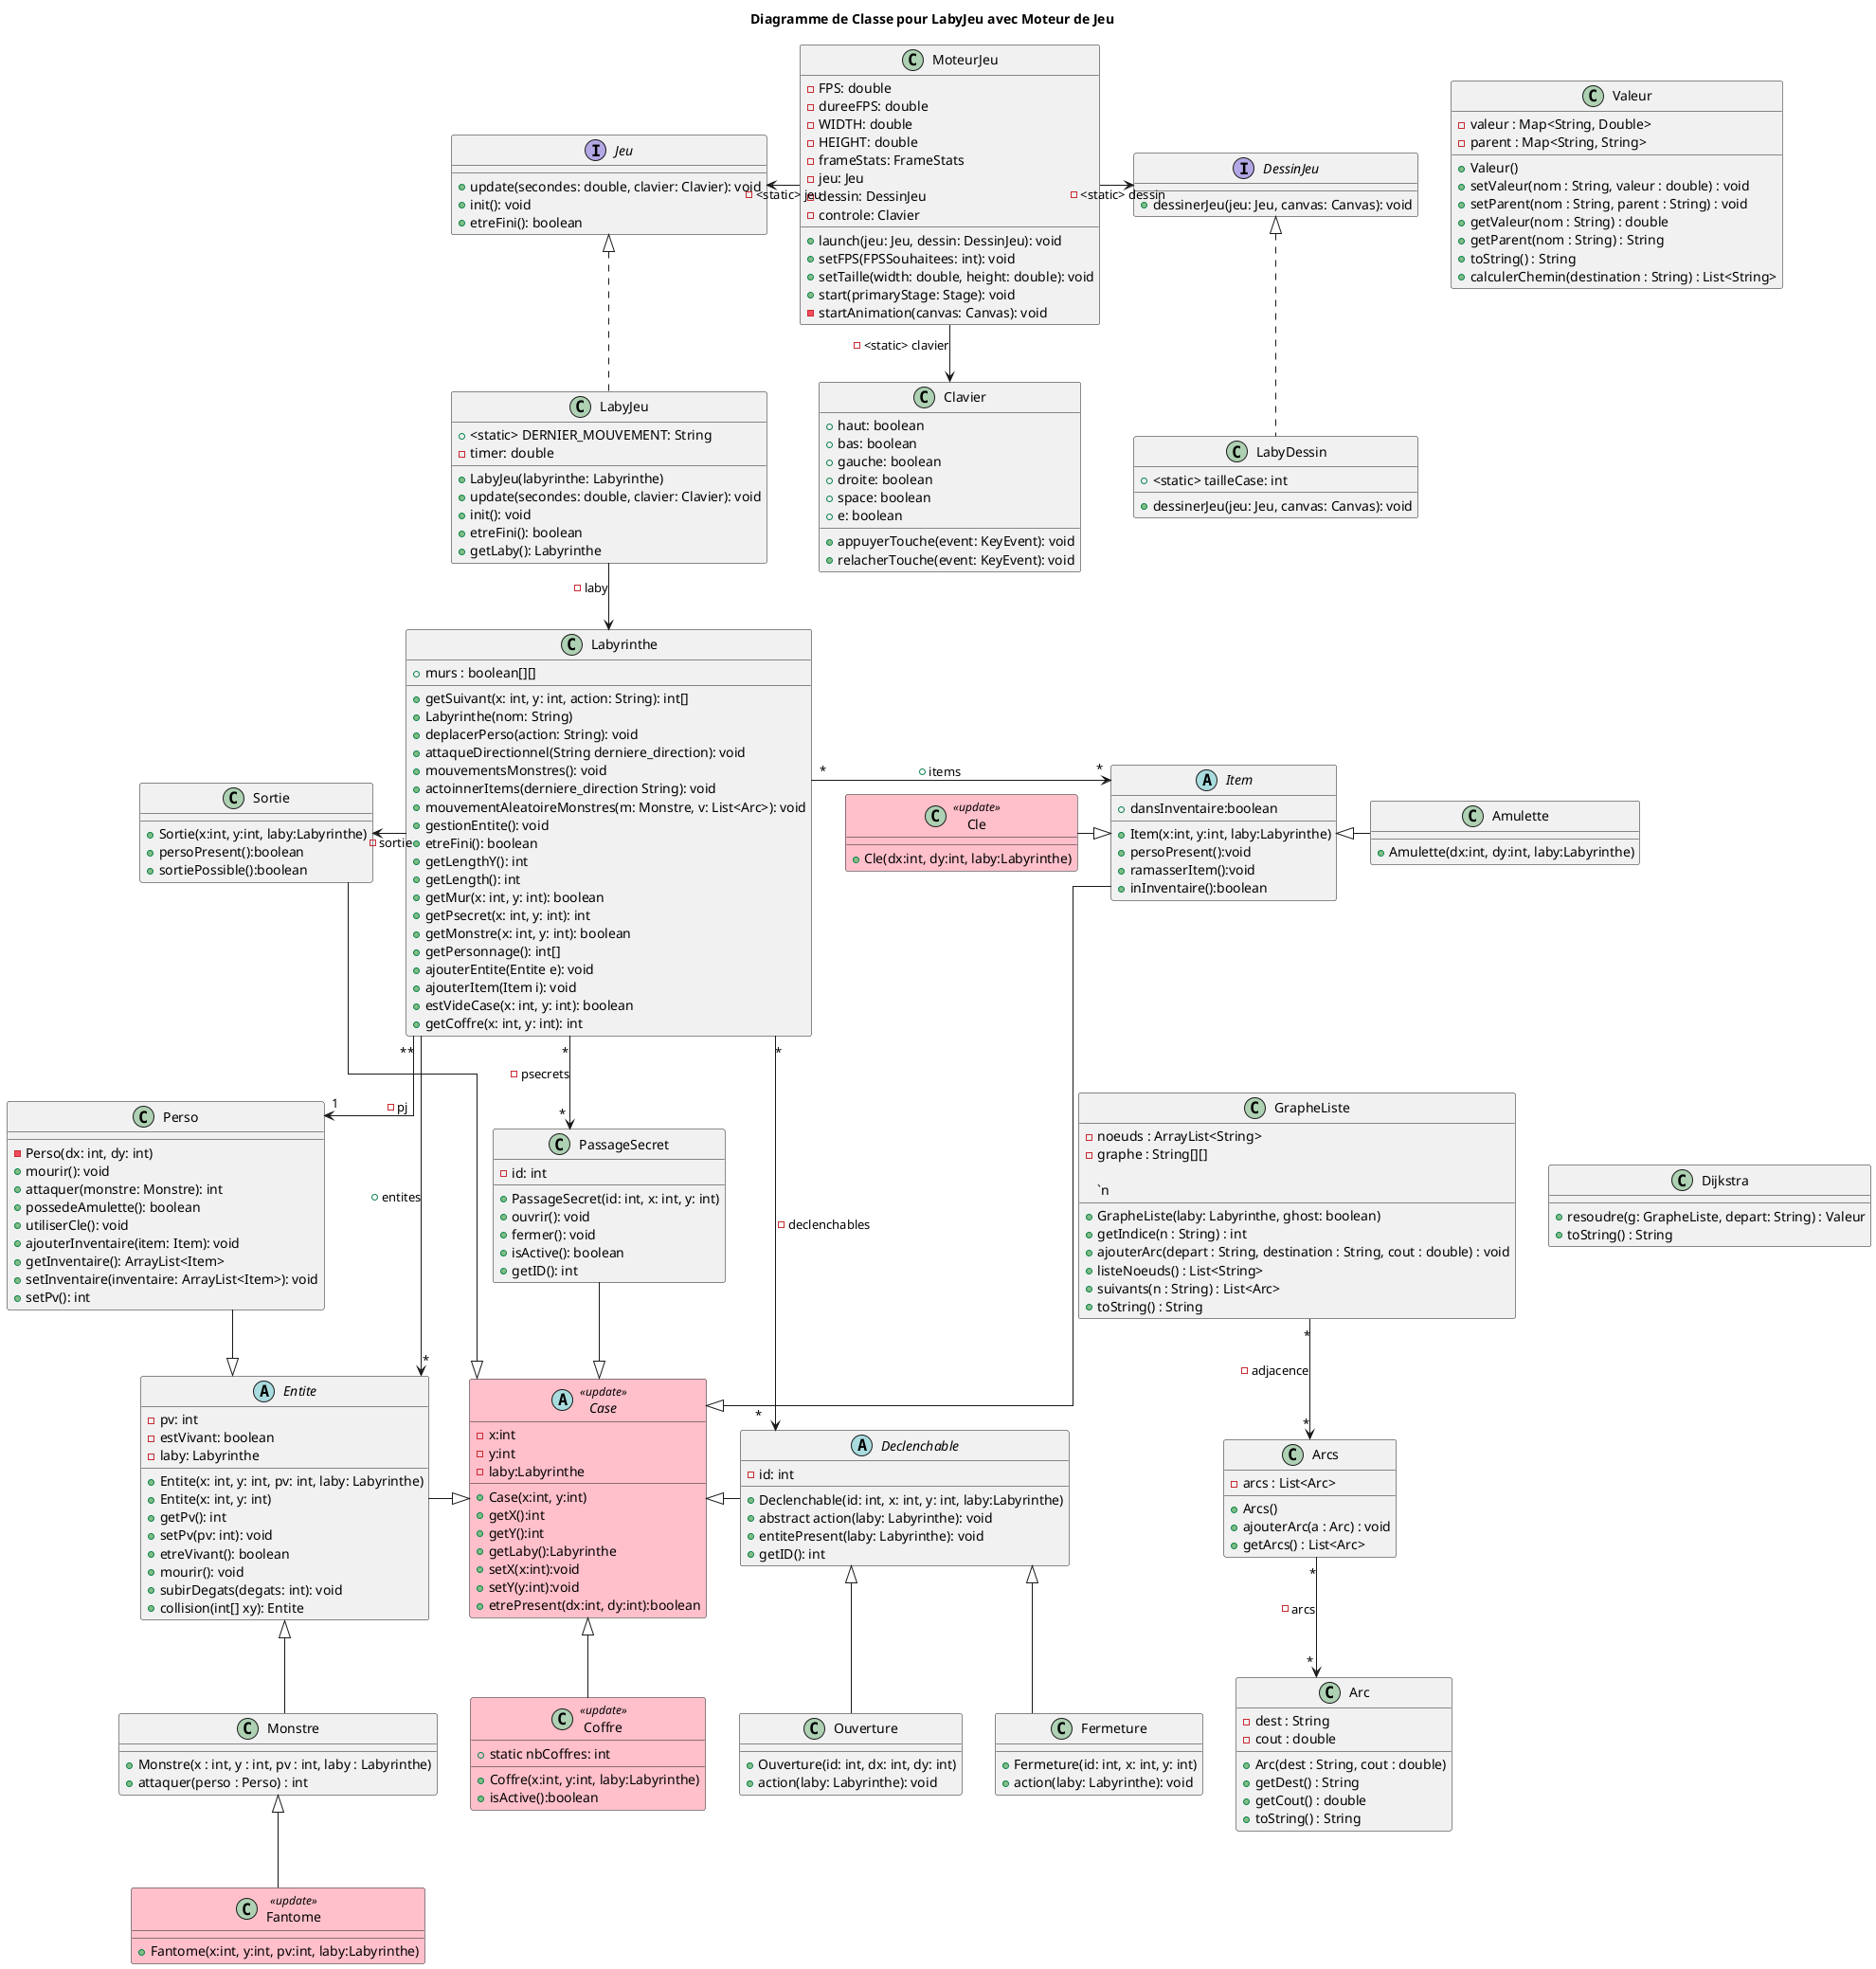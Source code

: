 @startuml
title Diagramme de Classe pour LabyJeu avec Moteur de Jeu

top to bottom direction
skinparam linetype ortho

interface Jeu {
    +update(secondes: double, clavier: Clavier): void
    +init(): void
    +etreFini(): boolean
}

class LabyJeu {
    +<static> DERNIER_MOUVEMENT: String
    -timer: double

    +LabyJeu(labyrinthe: Labyrinthe)
    +update(secondes: double, clavier: Clavier): void
    +init(): void
    +etreFini(): boolean
    +getLaby(): Labyrinthe
}

interface DessinJeu {
    +dessinerJeu(jeu: Jeu, canvas: Canvas): void
}

class LabyDessin {
    +<static> tailleCase: int
    +dessinerJeu(jeu: Jeu, canvas: Canvas): void
}

class Labyrinthe {
    +murs : boolean[][]


    +getSuivant(x: int, y: int, action: String): int[]
    +Labyrinthe(nom: String)
    +deplacerPerso(action: String): void
    +attaqueDirectionnel(String derniere_direction): void
    +mouvementsMonstres(): void
    +actoinnerItems(derniere_direction String): void
    +mouvementAleatoireMonstres(m: Monstre, v: List<Arc>): void
    +gestionEntite(): void
    +etreFini(): boolean
    +getLengthY(): int
    +getLength(): int
    +getMur(x: int, y: int): boolean
    +getPsecret(x: int, y: int): int
    +getMonstre(x: int, y: int): boolean
    +getPersonnage(): int[]
    +ajouterEntite(Entite e): void
    +ajouterItem(Item i): void
    +estVideCase(x: int, y: int): boolean
    +getCoffre(x: int, y: int): int
}

class Clavier {
    +haut: boolean
    +bas: boolean
    +gauche: boolean
    +droite: boolean
    +space: boolean
    +e: boolean
'    +i: boolean
    +appuyerTouche(event: KeyEvent): void
    +relacherTouche(event: KeyEvent): void
}

class MoteurJeu {
    -FPS: double
    -dureeFPS: double
    -WIDTH: double
    -HEIGHT: double
    -frameStats: FrameStats
    -jeu: Jeu
    -dessin: DessinJeu
    -controle: Clavier
    +launch(jeu: Jeu, dessin: DessinJeu): void
    +setFPS(FPSSouhaitees: int): void
    +setTaille(width: double, height: double): void
    +start(primaryStage: Stage): void
    -startAnimation(canvas: Canvas): void
}
class Monstre{
    + Monstre(x : int, y : int, pv : int, laby : Labyrinthe)
    + attaquer(perso : Perso) : int
             }


class Perso {
    -Perso(dx: int, dy: int)
    +mourir(): void
     +attaquer(monstre: Monstre): int
     +possedeAmulette(): boolean
     +utiliserCle(): void
     +ajouterInventaire(item: Item): void
     +getInventaire(): ArrayList<Item>
     +setInventaire(inventaire: ArrayList<Item>): void
     +setPv(): int
}

abstract class Declenchable {
    -id: int
    +Declenchable(id: int, x: int, y: int, laby:Labyrinthe)
    +abstract action(laby: Labyrinthe): void
    +entitePresent(laby: Labyrinthe): void
    +getID(): int
}

class PassageSecret{
    -id: int
    +PassageSecret(id: int, x: int, y: int)
    +ouvrir(): void
    +fermer(): void
    +isActive(): boolean
    +getID(): int
}

class Ouverture{
    +Ouverture(id: int, dx: int, dy: int)
    +action(laby: Labyrinthe): void
}

class Fermeture{
    +Fermeture(id: int, x: int, y: int)
    +action(laby: Labyrinthe): void
}

abstract class Entite{
    -pv: int
    -estVivant: boolean
    -laby: Labyrinthe
    +Entite(x: int, y: int, pv: int, laby: Labyrinthe)
    +Entite(x: int, y: int)
    +getPv(): int
    +setPv(pv: int): void
    +etreVivant(): boolean
    +mourir(): void
    +subirDegats(degats: int): void
    +collision(int[] xy): Entite
}

class Arc{
    - dest : String
    - cout : double

    + Arc(dest : String, cout : double)
    + getDest() : String
    + getCout() : double
    + toString() : String
}
class Arcs{
        - arcs : List<Arc>

        + Arcs()
        + ajouterArc(a : Arc) : void
        + getArcs() : List<Arc>
    }


class Dijkstra{
    +resoudre(g: GrapheListe, depart: String) : Valeur
    +toString() : String
              }
class GrapheListe{
    - noeuds : ArrayList<String>
    - graphe : String[][]

    + GrapheListe(laby: Labyrinthe, ghost: boolean)
    + getIndice(n : String) : int
    + ajouterArc(depart : String, destination : String, cout : double) : void
    + listeNoeuds() : List<String>
    + suivants(n : String) : List<Arc>
    + toString() : String
    `n
                 }

class Valeur{
    - valeur : Map<String, Double>
    - parent : Map<String, String>

    + Valeur()
    + setValeur(nom : String, valeur : double) : void
    + setParent(nom : String, parent : String) : void
    + getValeur(nom : String) : double
    + getParent(nom : String) : String
    + toString() : String
    + calculerChemin(destination : String) : List<String>
            }


    skinparam class {
        BackgroundColor<<update>> Pink
    }
    class Amulette  {
        +Amulette(dx:int, dy:int, laby:Labyrinthe)
    }

abstract class Item {
        +dansInventaire:boolean
        +Item(x:int, y:int, laby:Labyrinthe)
        +persoPresent():void
        +ramasserItem():void
        +inInventaire():boolean
    }

class Sortie {
    +Sortie(x:int, y:int, laby:Labyrinthe)
    +persoPresent():boolean
    +sortiePossible():boolean
}

abstract class Case <<update>>{
    -x:int
    -y:int
    -laby:Labyrinthe
    +Case(x:int, y:int)
    +getX():int
    +getY():int
    +getLaby():Labyrinthe
    +setX(x:int):void
    +setY(y:int):void
    +etrePresent(dx:int, dy:int):boolean
}

class Coffre <<update>> extends Case{
    +static nbCoffres: int
    +Coffre(x:int, y:int, laby:Labyrinthe)
    +isActive():boolean
}
class Fantome <<update>> extends Monstre{
    +Fantome(x:int, y:int, pv:int, laby:Labyrinthe)
}
class Cle <<update>> {
    +Cle(dx:int, dy:int, laby:Labyrinthe)
}



Jeu <|.. LabyJeu
LabyJeu --> Labyrinthe : -laby
MoteurJeu -l-> Jeu : -<static> jeu
MoteurJeu -r-> DessinJeu : -<static> dessin
MoteurJeu --> Clavier : -<static> clavier
DessinJeu <|.. LabyDessin
Labyrinthe "*"-->"1" Perso : -pj
  Labyrinthe "*"-->"*" PassageSecret : -psecrets
Declenchable "*"<-u--"*" Labyrinthe : -declenchables
 Declenchable <|-- Ouverture
 Declenchable <|-- Fermeture

PassageSecret ---[hidden]r> Dijkstra
'Perso -r[hidden]-> Valeur
'Perso -[hidden]> GrapheListe
GrapheListe "*"-->"*" Arcs : - adjacence
Arcs "*"-->"*" Arc : - arcs
Perso -d-|> Entite
Monstre -u-|> Entite

'Labyrinthe "*"-> "*" Entite : +entites
Labyrinthe "*"--d> "*" Entite : +entites

'Ajout du SpriteManager
'Entite ..> SpriteManager : <<use>>
'LabyDessin ..> SpriteManager : <<use>>
'
'LabyDessin -> SpriteManager : -spriteManager
'Entite -> SpriteManager : -spriteManager
'SpriteManager -[hidden]-> LabyDessin

Labyrinthe -l> Sortie : -sortie
Labyrinthe "*"-down> "*" Item : +items

Entite -|> Case
Item -|> Case
Declenchable -u|> Case
PassageSecret --|> Case
Sortie -|> Case
'Sortie -[hidden]> PassageSecret
Labyrinthe -[hidden]> Case

'Case -[hidden]> Ouverture
Amulette -l-|> Item
GrapheListe -[hidden]r-> Dijkstra
Cle -|> Item

@enduml